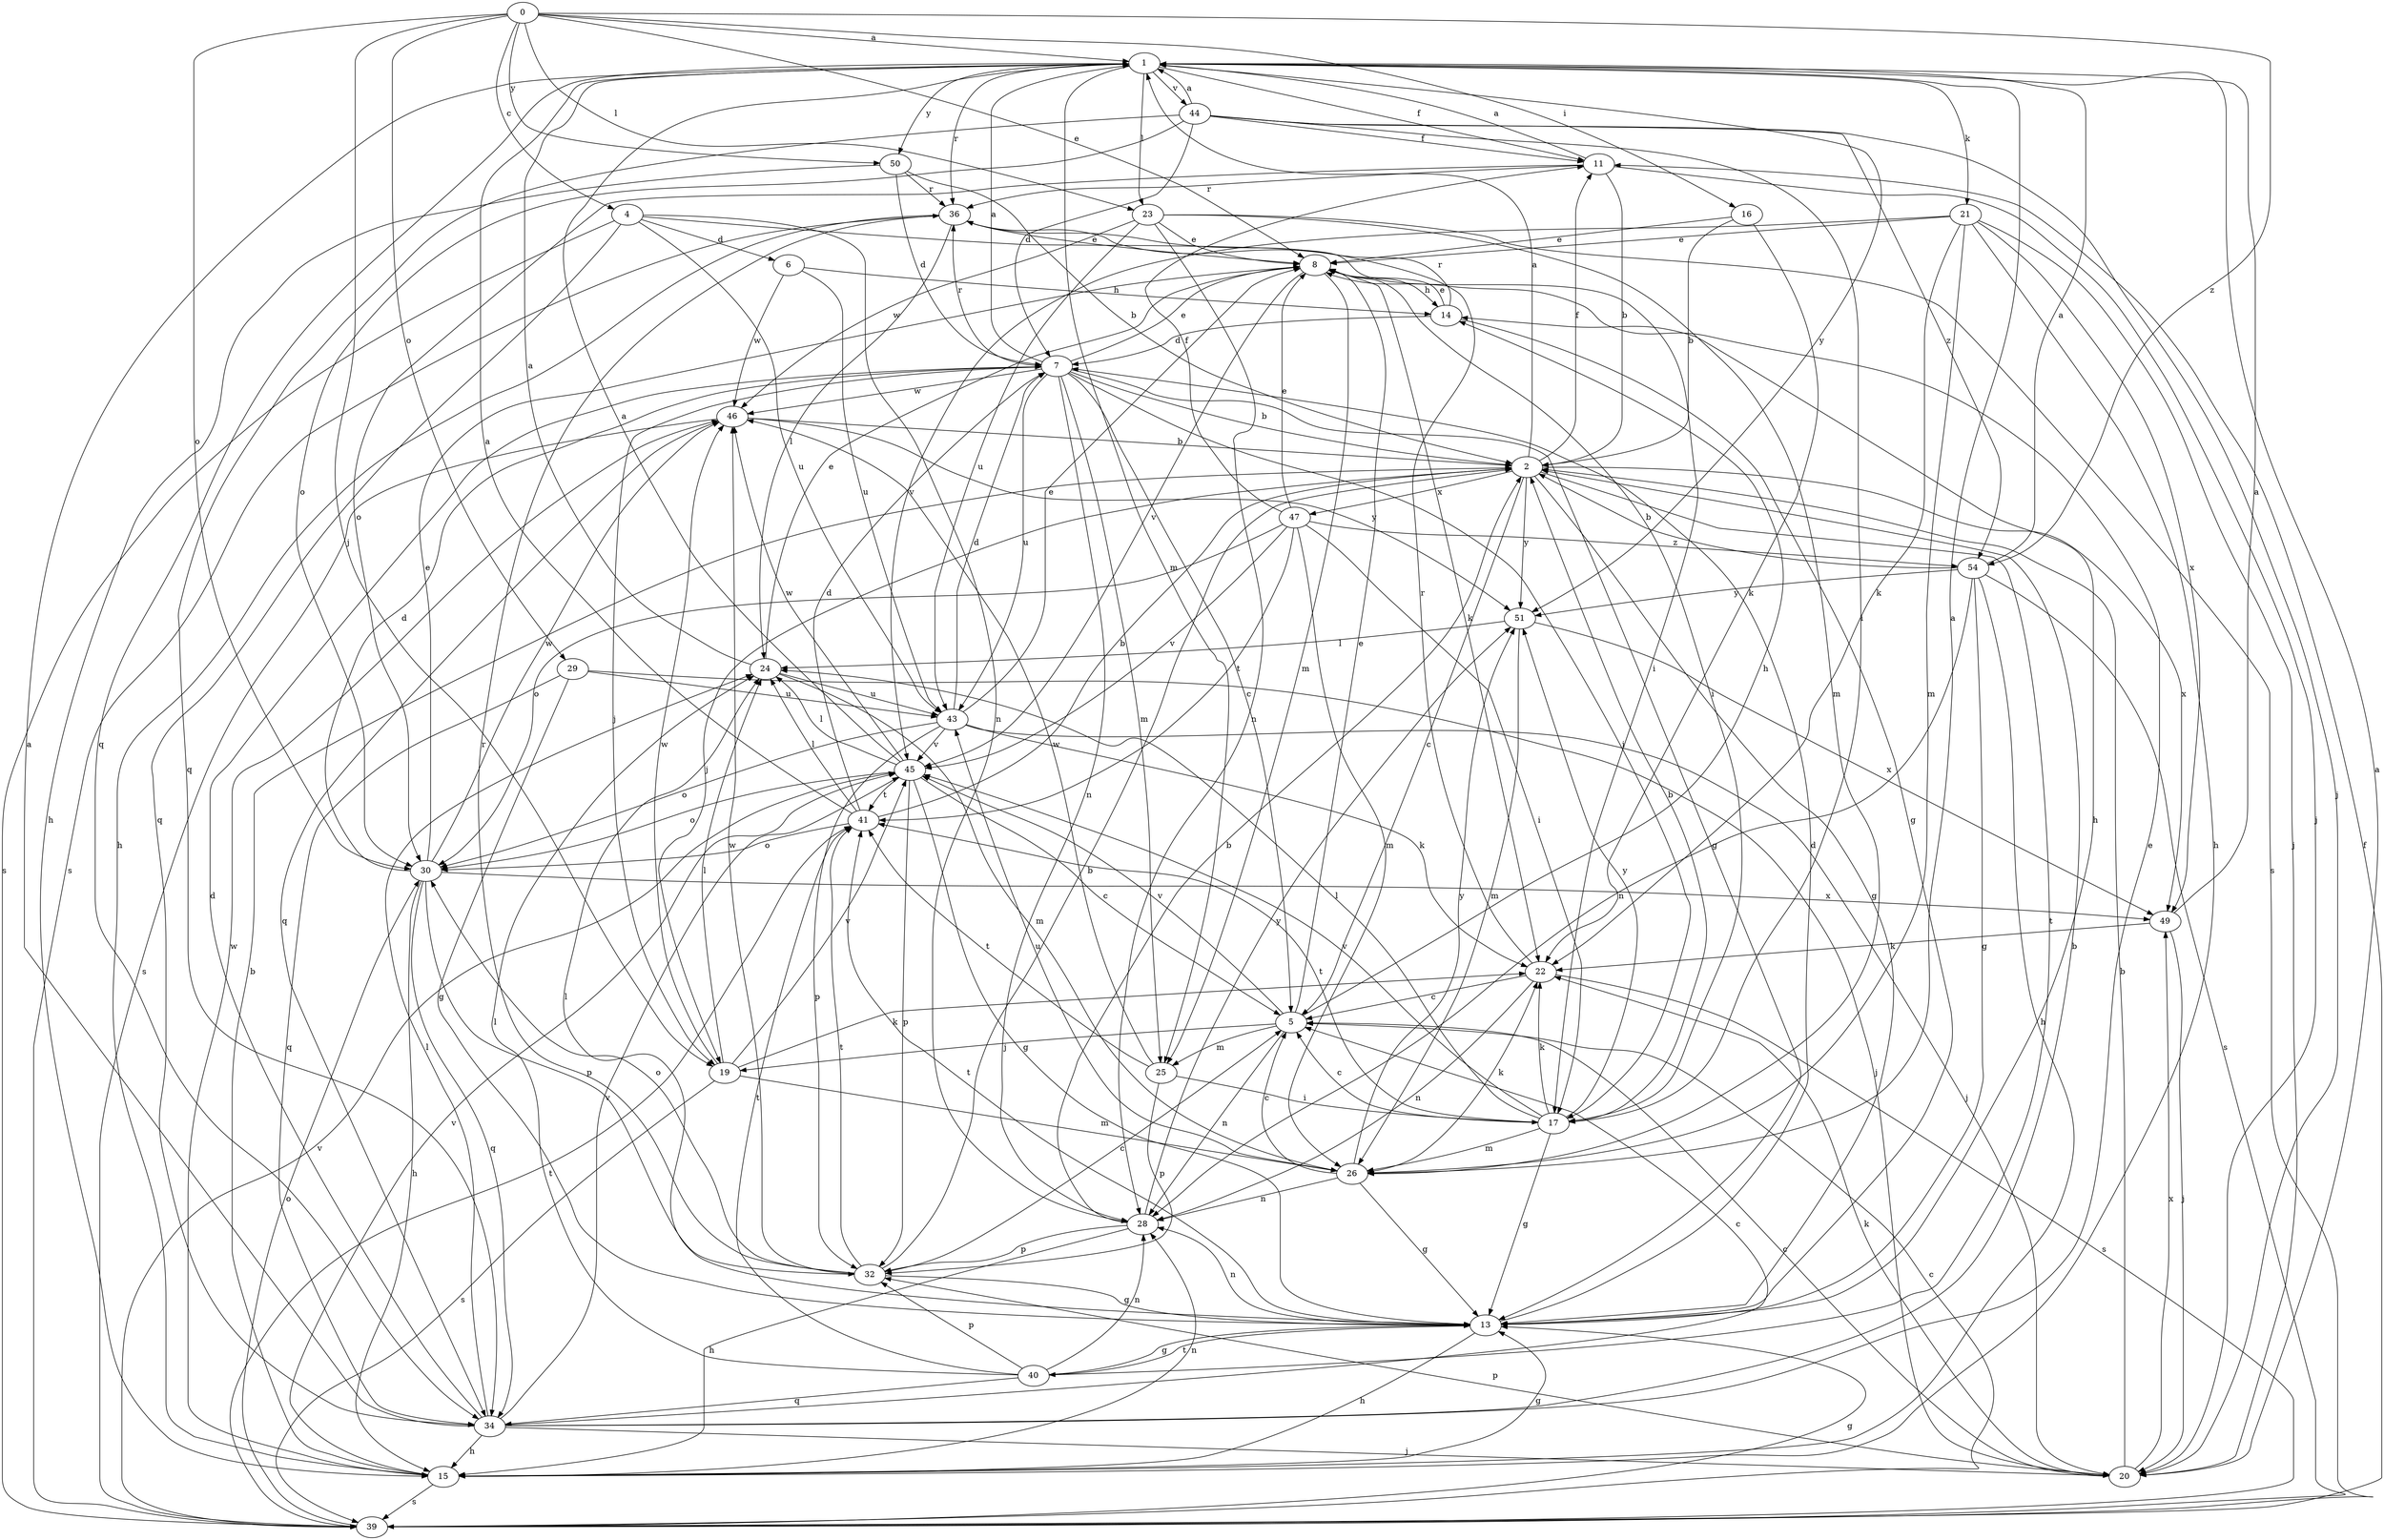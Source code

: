 strict digraph  {
0;
1;
2;
4;
5;
6;
7;
8;
11;
13;
14;
15;
16;
17;
19;
20;
21;
22;
23;
24;
25;
26;
28;
29;
30;
32;
34;
36;
39;
40;
41;
43;
44;
45;
46;
47;
49;
50;
51;
54;
0 -> 1  [label=a];
0 -> 4  [label=c];
0 -> 8  [label=e];
0 -> 16  [label=i];
0 -> 19  [label=j];
0 -> 23  [label=l];
0 -> 29  [label=o];
0 -> 30  [label=o];
0 -> 50  [label=y];
0 -> 54  [label=z];
1 -> 11  [label=f];
1 -> 21  [label=k];
1 -> 23  [label=l];
1 -> 25  [label=m];
1 -> 34  [label=q];
1 -> 36  [label=r];
1 -> 44  [label=v];
1 -> 50  [label=y];
1 -> 51  [label=y];
2 -> 1  [label=a];
2 -> 5  [label=c];
2 -> 11  [label=f];
2 -> 13  [label=g];
2 -> 19  [label=j];
2 -> 40  [label=t];
2 -> 47  [label=x];
2 -> 49  [label=x];
2 -> 51  [label=y];
4 -> 6  [label=d];
4 -> 17  [label=i];
4 -> 28  [label=n];
4 -> 34  [label=q];
4 -> 39  [label=s];
4 -> 43  [label=u];
5 -> 8  [label=e];
5 -> 14  [label=h];
5 -> 19  [label=j];
5 -> 25  [label=m];
5 -> 28  [label=n];
5 -> 45  [label=v];
6 -> 14  [label=h];
6 -> 43  [label=u];
6 -> 46  [label=w];
7 -> 1  [label=a];
7 -> 2  [label=b];
7 -> 5  [label=c];
7 -> 8  [label=e];
7 -> 13  [label=g];
7 -> 17  [label=i];
7 -> 19  [label=j];
7 -> 25  [label=m];
7 -> 28  [label=n];
7 -> 36  [label=r];
7 -> 43  [label=u];
7 -> 46  [label=w];
8 -> 14  [label=h];
8 -> 17  [label=i];
8 -> 22  [label=k];
8 -> 25  [label=m];
8 -> 45  [label=v];
11 -> 1  [label=a];
11 -> 2  [label=b];
11 -> 20  [label=j];
11 -> 30  [label=o];
11 -> 36  [label=r];
13 -> 7  [label=d];
13 -> 14  [label=h];
13 -> 15  [label=h];
13 -> 24  [label=l];
13 -> 28  [label=n];
13 -> 40  [label=t];
13 -> 41  [label=t];
14 -> 7  [label=d];
14 -> 8  [label=e];
14 -> 13  [label=g];
14 -> 36  [label=r];
15 -> 2  [label=b];
15 -> 13  [label=g];
15 -> 28  [label=n];
15 -> 39  [label=s];
15 -> 45  [label=v];
15 -> 46  [label=w];
16 -> 2  [label=b];
16 -> 8  [label=e];
16 -> 22  [label=k];
17 -> 2  [label=b];
17 -> 5  [label=c];
17 -> 13  [label=g];
17 -> 22  [label=k];
17 -> 24  [label=l];
17 -> 26  [label=m];
17 -> 41  [label=t];
17 -> 45  [label=v];
17 -> 51  [label=y];
19 -> 22  [label=k];
19 -> 24  [label=l];
19 -> 26  [label=m];
19 -> 39  [label=s];
19 -> 45  [label=v];
19 -> 46  [label=w];
20 -> 1  [label=a];
20 -> 2  [label=b];
20 -> 5  [label=c];
20 -> 22  [label=k];
20 -> 32  [label=p];
20 -> 49  [label=x];
21 -> 8  [label=e];
21 -> 15  [label=h];
21 -> 20  [label=j];
21 -> 22  [label=k];
21 -> 26  [label=m];
21 -> 45  [label=v];
21 -> 49  [label=x];
22 -> 5  [label=c];
22 -> 28  [label=n];
22 -> 36  [label=r];
22 -> 39  [label=s];
23 -> 8  [label=e];
23 -> 26  [label=m];
23 -> 28  [label=n];
23 -> 39  [label=s];
23 -> 43  [label=u];
23 -> 46  [label=w];
24 -> 1  [label=a];
24 -> 8  [label=e];
24 -> 26  [label=m];
24 -> 43  [label=u];
25 -> 17  [label=i];
25 -> 32  [label=p];
25 -> 41  [label=t];
25 -> 46  [label=w];
26 -> 1  [label=a];
26 -> 5  [label=c];
26 -> 13  [label=g];
26 -> 22  [label=k];
26 -> 28  [label=n];
26 -> 43  [label=u];
26 -> 51  [label=y];
28 -> 2  [label=b];
28 -> 15  [label=h];
28 -> 32  [label=p];
28 -> 51  [label=y];
29 -> 13  [label=g];
29 -> 20  [label=j];
29 -> 34  [label=q];
29 -> 43  [label=u];
30 -> 7  [label=d];
30 -> 8  [label=e];
30 -> 15  [label=h];
30 -> 32  [label=p];
30 -> 34  [label=q];
30 -> 46  [label=w];
30 -> 49  [label=x];
32 -> 2  [label=b];
32 -> 5  [label=c];
32 -> 13  [label=g];
32 -> 30  [label=o];
32 -> 36  [label=r];
32 -> 41  [label=t];
32 -> 46  [label=w];
34 -> 1  [label=a];
34 -> 2  [label=b];
34 -> 5  [label=c];
34 -> 7  [label=d];
34 -> 8  [label=e];
34 -> 15  [label=h];
34 -> 20  [label=j];
34 -> 24  [label=l];
34 -> 45  [label=v];
36 -> 8  [label=e];
36 -> 15  [label=h];
36 -> 24  [label=l];
36 -> 39  [label=s];
39 -> 5  [label=c];
39 -> 11  [label=f];
39 -> 13  [label=g];
39 -> 30  [label=o];
39 -> 41  [label=t];
39 -> 45  [label=v];
40 -> 13  [label=g];
40 -> 24  [label=l];
40 -> 28  [label=n];
40 -> 32  [label=p];
40 -> 34  [label=q];
40 -> 41  [label=t];
41 -> 1  [label=a];
41 -> 2  [label=b];
41 -> 7  [label=d];
41 -> 24  [label=l];
41 -> 30  [label=o];
43 -> 7  [label=d];
43 -> 8  [label=e];
43 -> 20  [label=j];
43 -> 22  [label=k];
43 -> 30  [label=o];
43 -> 32  [label=p];
43 -> 45  [label=v];
44 -> 1  [label=a];
44 -> 7  [label=d];
44 -> 11  [label=f];
44 -> 17  [label=i];
44 -> 20  [label=j];
44 -> 30  [label=o];
44 -> 34  [label=q];
44 -> 54  [label=z];
45 -> 1  [label=a];
45 -> 5  [label=c];
45 -> 13  [label=g];
45 -> 24  [label=l];
45 -> 30  [label=o];
45 -> 32  [label=p];
45 -> 41  [label=t];
45 -> 46  [label=w];
46 -> 2  [label=b];
46 -> 34  [label=q];
46 -> 39  [label=s];
46 -> 51  [label=y];
47 -> 8  [label=e];
47 -> 11  [label=f];
47 -> 17  [label=i];
47 -> 26  [label=m];
47 -> 30  [label=o];
47 -> 41  [label=t];
47 -> 45  [label=v];
47 -> 54  [label=z];
49 -> 1  [label=a];
49 -> 20  [label=j];
49 -> 22  [label=k];
50 -> 2  [label=b];
50 -> 7  [label=d];
50 -> 15  [label=h];
50 -> 36  [label=r];
51 -> 24  [label=l];
51 -> 26  [label=m];
51 -> 49  [label=x];
54 -> 1  [label=a];
54 -> 2  [label=b];
54 -> 13  [label=g];
54 -> 15  [label=h];
54 -> 28  [label=n];
54 -> 39  [label=s];
54 -> 51  [label=y];
}
